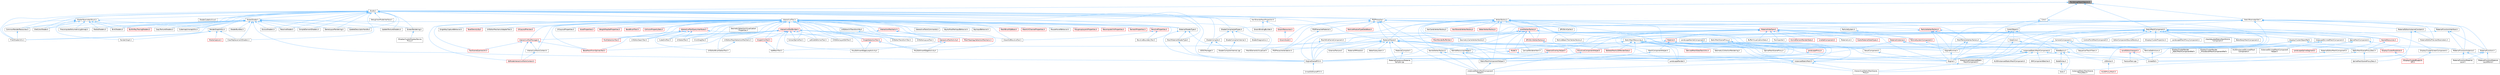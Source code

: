 digraph "RenderingObjectVersion.h"
{
 // INTERACTIVE_SVG=YES
 // LATEX_PDF_SIZE
  bgcolor="transparent";
  edge [fontname=Helvetica,fontsize=10,labelfontname=Helvetica,labelfontsize=10];
  node [fontname=Helvetica,fontsize=10,shape=box,height=0.2,width=0.4];
  Node1 [id="Node000001",label="RenderingObjectVersion.h",height=0.2,width=0.4,color="gray40", fillcolor="grey60", style="filled", fontcolor="black",tooltip=" "];
  Node1 -> Node2 [id="edge1_Node000001_Node000002",dir="back",color="steelblue1",style="solid",tooltip=" "];
  Node2 [id="Node000002",label="Core.h",height=0.2,width=0.4,color="grey40", fillcolor="white", style="filled",URL="$d6/dd7/Core_8h.html",tooltip=" "];
  Node2 -> Node3 [id="edge2_Node000002_Node000003",dir="back",color="steelblue1",style="solid",tooltip=" "];
  Node3 [id="Node000003",label="CoreUObject.h",height=0.2,width=0.4,color="grey40", fillcolor="white", style="filled",URL="$d0/ded/CoreUObject_8h.html",tooltip=" "];
  Node3 -> Node4 [id="edge3_Node000003_Node000004",dir="back",color="steelblue1",style="solid",tooltip=" "];
  Node4 [id="Node000004",label="Engine.h",height=0.2,width=0.4,color="grey40", fillcolor="white", style="filled",URL="$d1/d34/Public_2Engine_8h.html",tooltip=" "];
  Node3 -> Node5 [id="edge4_Node000003_Node000005",dir="back",color="steelblue1",style="solid",tooltip=" "];
  Node5 [id="Node000005",label="EngineMinimal.h",height=0.2,width=0.4,color="grey40", fillcolor="white", style="filled",URL="$d0/d2c/EngineMinimal_8h.html",tooltip=" "];
  Node5 -> Node4 [id="edge5_Node000005_Node000004",dir="back",color="steelblue1",style="solid",tooltip=" "];
  Node3 -> Node6 [id="edge6_Node000003_Node000006",dir="back",color="steelblue1",style="solid",tooltip=" "];
  Node6 [id="Node000006",label="SlateBasics.h",height=0.2,width=0.4,color="grey40", fillcolor="white", style="filled",URL="$da/d2f/SlateBasics_8h.html",tooltip=" "];
  Node6 -> Node4 [id="edge7_Node000006_Node000004",dir="back",color="steelblue1",style="solid",tooltip=" "];
  Node6 -> Node7 [id="edge8_Node000006_Node000007",dir="back",color="steelblue1",style="solid",tooltip=" "];
  Node7 [id="Node000007",label="Slate.h",height=0.2,width=0.4,color="grey40", fillcolor="white", style="filled",URL="$d2/dc0/Slate_8h.html",tooltip=" "];
  Node6 -> Node8 [id="edge9_Node000006_Node000008",dir="back",color="steelblue1",style="solid",tooltip=" "];
  Node8 [id="Node000008",label="SlateExtras.h",height=0.2,width=0.4,color="grey40", fillcolor="white", style="filled",URL="$d8/dec/SlateExtras_8h.html",tooltip=" "];
  Node8 -> Node7 [id="edge10_Node000008_Node000007",dir="back",color="steelblue1",style="solid",tooltip=" "];
  Node6 -> Node9 [id="edge11_Node000006_Node000009",dir="back",color="steelblue1",style="solid",tooltip=" "];
  Node9 [id="Node000009",label="UnrealEd.h",height=0.2,width=0.4,color="grey40", fillcolor="white", style="filled",URL="$d2/d5f/UnrealEd_8h.html",tooltip=" "];
  Node3 -> Node10 [id="edge12_Node000003_Node000010",dir="back",color="steelblue1",style="solid",tooltip=" "];
  Node10 [id="Node000010",label="SlateCore.h",height=0.2,width=0.4,color="grey40", fillcolor="white", style="filled",URL="$dc/d03/SlateCore_8h.html",tooltip=" "];
  Node10 -> Node4 [id="edge13_Node000010_Node000004",dir="back",color="steelblue1",style="solid",tooltip=" "];
  Node10 -> Node6 [id="edge14_Node000010_Node000006",dir="back",color="steelblue1",style="solid",tooltip=" "];
  Node2 -> Node4 [id="edge15_Node000002_Node000004",dir="back",color="steelblue1",style="solid",tooltip=" "];
  Node2 -> Node6 [id="edge16_Node000002_Node000006",dir="back",color="steelblue1",style="solid",tooltip=" "];
  Node1 -> Node11 [id="edge17_Node000001_Node000011",dir="back",color="steelblue1",style="solid",tooltip=" "];
  Node11 [id="Node000011",label="Shader.h",height=0.2,width=0.4,color="grey40", fillcolor="white", style="filled",URL="$d2/dac/Shader_8h.html",tooltip=" "];
  Node11 -> Node12 [id="edge18_Node000011_Node000012",dir="back",color="steelblue1",style="solid",tooltip=" "];
  Node12 [id="Node000012",label="BinkShaders.h",height=0.2,width=0.4,color="grey40", fillcolor="white", style="filled",URL="$d8/d97/BinkShaders_8h.html",tooltip=" "];
  Node11 -> Node13 [id="edge19_Node000011_Node000013",dir="back",color="steelblue1",style="solid",tooltip=" "];
  Node13 [id="Node000013",label="ClearReplacementShaders.h",height=0.2,width=0.4,color="grey40", fillcolor="white", style="filled",URL="$d9/d4e/ClearReplacementShaders_8h.html",tooltip=" "];
  Node11 -> Node14 [id="edge20_Node000011_Node000014",dir="back",color="steelblue1",style="solid",tooltip=" "];
  Node14 [id="Node000014",label="CommonRenderResources.h",height=0.2,width=0.4,color="grey40", fillcolor="white", style="filled",URL="$d3/d27/CommonRenderResources_8h.html",tooltip=" "];
  Node14 -> Node15 [id="edge21_Node000014_Node000015",dir="back",color="steelblue1",style="solid",tooltip=" "];
  Node15 [id="Node000015",label="PixelShaderUtils.h",height=0.2,width=0.4,color="grey40", fillcolor="white", style="filled",URL="$d1/dc7/PixelShaderUtils_8h.html",tooltip=" "];
  Node11 -> Node16 [id="edge22_Node000011_Node000016",dir="back",color="steelblue1",style="solid",tooltip=" "];
  Node16 [id="Node000016",label="CopyTextureShaders.h",height=0.2,width=0.4,color="grey40", fillcolor="white", style="filled",URL="$dc/d7f/CopyTextureShaders_8h.html",tooltip=" "];
  Node11 -> Node17 [id="edge23_Node000011_Node000017",dir="back",color="steelblue1",style="solid",tooltip=" "];
  Node17 [id="Node000017",label="CubemapUnwrapUtils.h",height=0.2,width=0.4,color="grey40", fillcolor="white", style="filled",URL="$dd/d68/CubemapUnwrapUtils_8h.html",tooltip=" "];
  Node11 -> Node18 [id="edge24_Node000011_Node000018",dir="back",color="steelblue1",style="solid",tooltip=" "];
  Node18 [id="Node000018",label="DebugViewModeInterface.h",height=0.2,width=0.4,color="grey40", fillcolor="white", style="filled",URL="$d9/dfb/DebugViewModeInterface_8h.html",tooltip=" "];
  Node11 -> Node19 [id="edge25_Node000011_Node000019",dir="back",color="steelblue1",style="solid",tooltip=" "];
  Node19 [id="Node000019",label="EngineSharedPCH.h",height=0.2,width=0.4,color="grey40", fillcolor="white", style="filled",URL="$dc/dbb/EngineSharedPCH_8h.html",tooltip=" "];
  Node19 -> Node20 [id="edge26_Node000019_Node000020",dir="back",color="steelblue1",style="solid",tooltip=" "];
  Node20 [id="Node000020",label="UnrealEdSharedPCH.h",height=0.2,width=0.4,color="grey40", fillcolor="white", style="filled",URL="$d1/de6/UnrealEdSharedPCH_8h.html",tooltip=" "];
  Node11 -> Node21 [id="edge27_Node000011_Node000021",dir="back",color="steelblue1",style="solid",tooltip=" "];
  Node21 [id="Node000021",label="GlobalShader.h",height=0.2,width=0.4,color="grey40", fillcolor="white", style="filled",URL="$db/de3/GlobalShader_8h.html",tooltip=" "];
  Node21 -> Node12 [id="edge28_Node000021_Node000012",dir="back",color="steelblue1",style="solid",tooltip=" "];
  Node21 -> Node22 [id="edge29_Node000021_Node000022",dir="back",color="steelblue1",style="solid",tooltip=" "];
  Node22 [id="Node000022",label="BuiltInRayTracingShaders.h",height=0.2,width=0.4,color="red", fillcolor="#FFF0F0", style="filled",URL="$d4/d9b/BuiltInRayTracingShaders_8h.html",tooltip=" "];
  Node21 -> Node13 [id="edge30_Node000021_Node000013",dir="back",color="steelblue1",style="solid",tooltip=" "];
  Node21 -> Node14 [id="edge31_Node000021_Node000014",dir="back",color="steelblue1",style="solid",tooltip=" "];
  Node21 -> Node16 [id="edge32_Node000021_Node000016",dir="back",color="steelblue1",style="solid",tooltip=" "];
  Node21 -> Node17 [id="edge33_Node000021_Node000017",dir="back",color="steelblue1",style="solid",tooltip=" "];
  Node21 -> Node19 [id="edge34_Node000021_Node000019",dir="back",color="steelblue1",style="solid",tooltip=" "];
  Node21 -> Node24 [id="edge35_Node000021_Node000024",dir="back",color="steelblue1",style="solid",tooltip=" "];
  Node24 [id="Node000024",label="MaterialShaderType.h",height=0.2,width=0.4,color="grey40", fillcolor="white", style="filled",URL="$d9/d8e/MaterialShaderType_8h.html",tooltip=" "];
  Node24 -> Node19 [id="edge36_Node000024_Node000019",dir="back",color="steelblue1",style="solid",tooltip=" "];
  Node24 -> Node25 [id="edge37_Node000024_Node000025",dir="back",color="steelblue1",style="solid",tooltip=" "];
  Node25 [id="Node000025",label="MeshMaterialShaderType.h",height=0.2,width=0.4,color="grey40", fillcolor="white", style="filled",URL="$d1/d45/MeshMaterialShaderType_8h.html",tooltip=" "];
  Node25 -> Node19 [id="edge38_Node000025_Node000019",dir="back",color="steelblue1",style="solid",tooltip=" "];
  Node24 -> Node26 [id="edge39_Node000024_Node000026",dir="back",color="steelblue1",style="solid",tooltip=" "];
  Node26 [id="Node000026",label="NaniteResourcesHelper.h",height=0.2,width=0.4,color="grey40", fillcolor="white", style="filled",URL="$dc/d48/NaniteResourcesHelper_8h.html",tooltip=" "];
  Node26 -> Node27 [id="edge40_Node000026_Node000027",dir="back",color="steelblue1",style="solid",tooltip=" "];
  Node27 [id="Node000027",label="InstancedStaticMeshComponent\lHelper.h",height=0.2,width=0.4,color="grey40", fillcolor="white", style="filled",URL="$dc/dc7/InstancedStaticMeshComponentHelper_8h.html",tooltip=" "];
  Node26 -> Node26 [id="edge41_Node000026_Node000026",dir="back",color="steelblue1",style="solid",tooltip=" "];
  Node26 -> Node28 [id="edge42_Node000026_Node000028",dir="back",color="steelblue1",style="solid",tooltip=" "];
  Node28 [id="Node000028",label="StaticMeshComponentHelper.h",height=0.2,width=0.4,color="grey40", fillcolor="white", style="filled",URL="$dc/dc1/StaticMeshComponentHelper_8h.html",tooltip=" "];
  Node28 -> Node27 [id="edge43_Node000028_Node000027",dir="back",color="steelblue1",style="solid",tooltip=" "];
  Node21 -> Node29 [id="edge44_Node000021_Node000029",dir="back",color="steelblue1",style="solid",tooltip=" "];
  Node29 [id="Node000029",label="MediaShaders.h",height=0.2,width=0.4,color="grey40", fillcolor="white", style="filled",URL="$de/dcb/MediaShaders_8h.html",tooltip=" "];
  Node21 -> Node30 [id="edge45_Node000021_Node000030",dir="back",color="steelblue1",style="solid",tooltip=" "];
  Node30 [id="Node000030",label="OculusShaders.h",height=0.2,width=0.4,color="grey40", fillcolor="white", style="filled",URL="$d5/d66/OculusShaders_8h.html",tooltip=" "];
  Node21 -> Node31 [id="edge46_Node000021_Node000031",dir="back",color="steelblue1",style="solid",tooltip=" "];
  Node31 [id="Node000031",label="OneColorShader.h",height=0.2,width=0.4,color="grey40", fillcolor="white", style="filled",URL="$dc/d2c/OneColorShader_8h.html",tooltip=" "];
  Node21 -> Node15 [id="edge47_Node000021_Node000015",dir="back",color="steelblue1",style="solid",tooltip=" "];
  Node21 -> Node32 [id="edge48_Node000021_Node000032",dir="back",color="steelblue1",style="solid",tooltip=" "];
  Node32 [id="Node000032",label="PrecomputedVolumetricLightmap.h",height=0.2,width=0.4,color="grey40", fillcolor="white", style="filled",URL="$d8/d75/PrecomputedVolumetricLightmap_8h.html",tooltip=" "];
  Node21 -> Node33 [id="edge49_Node000021_Node000033",dir="back",color="steelblue1",style="solid",tooltip=" "];
  Node33 [id="Node000033",label="ResolveShader.h",height=0.2,width=0.4,color="grey40", fillcolor="white", style="filled",URL="$d0/d1c/ResolveShader_8h.html",tooltip=" "];
  Node21 -> Node34 [id="edge50_Node000021_Node000034",dir="back",color="steelblue1",style="solid",tooltip=" "];
  Node34 [id="Node000034",label="ScreenRendering.h",height=0.2,width=0.4,color="grey40", fillcolor="white", style="filled",URL="$d8/d7a/ScreenRendering_8h.html",tooltip=" "];
  Node34 -> Node35 [id="edge51_Node000034_Node000035",dir="back",color="steelblue1",style="solid",tooltip=" "];
  Node35 [id="Node000035",label="IDisplayClusterDisplayDevice\lProxy.h",height=0.2,width=0.4,color="grey40", fillcolor="white", style="filled",URL="$dd/d48/IDisplayClusterDisplayDeviceProxy_8h.html",tooltip=" "];
  Node21 -> Node36 [id="edge52_Node000021_Node000036",dir="back",color="steelblue1",style="solid",tooltip=" "];
  Node36 [id="Node000036",label="ShaderBundles.h",height=0.2,width=0.4,color="grey40", fillcolor="white", style="filled",URL="$d9/d8b/ShaderBundles_8h.html",tooltip=" "];
  Node21 -> Node37 [id="edge53_Node000021_Node000037",dir="back",color="steelblue1",style="solid",tooltip=" "];
  Node37 [id="Node000037",label="SimpleElementShaders.h",height=0.2,width=0.4,color="grey40", fillcolor="white", style="filled",URL="$d3/df4/SimpleElementShaders_8h.html",tooltip=" "];
  Node21 -> Node38 [id="edge54_Node000021_Node000038",dir="back",color="steelblue1",style="solid",tooltip=" "];
  Node38 [id="Node000038",label="StereoLayerRendering.h",height=0.2,width=0.4,color="grey40", fillcolor="white", style="filled",URL="$d9/dee/StereoLayerRendering_8h.html",tooltip=" "];
  Node21 -> Node39 [id="edge55_Node000021_Node000039",dir="back",color="steelblue1",style="solid",tooltip=" "];
  Node39 [id="Node000039",label="UpdateDescriptorHandle.h",height=0.2,width=0.4,color="grey40", fillcolor="white", style="filled",URL="$d4/dfc/UpdateDescriptorHandle_8h.html",tooltip=" "];
  Node21 -> Node40 [id="edge56_Node000021_Node000040",dir="back",color="steelblue1",style="solid",tooltip=" "];
  Node40 [id="Node000040",label="UpdateTextureShaders.h",height=0.2,width=0.4,color="grey40", fillcolor="white", style="filled",URL="$d6/d1e/UpdateTextureShaders_8h.html",tooltip=" "];
  Node11 -> Node41 [id="edge57_Node000011_Node000041",dir="back",color="steelblue1",style="solid",tooltip=" "];
  Node41 [id="Node000041",label="HairStrandsMeshProjection.h",height=0.2,width=0.4,color="grey40", fillcolor="white", style="filled",URL="$d9/d55/HairStrandsMeshProjection_8h.html",tooltip=" "];
  Node41 -> Node42 [id="edge58_Node000041_Node000042",dir="back",color="steelblue1",style="solid",tooltip=" "];
  Node42 [id="Node000042",label="GroomBindingBuilder.h",height=0.2,width=0.4,color="grey40", fillcolor="white", style="filled",URL="$d2/d2f/GroomBindingBuilder_8h.html",tooltip=" "];
  Node41 -> Node43 [id="edge59_Node000041_Node000043",dir="back",color="steelblue1",style="solid",tooltip=" "];
  Node43 [id="Node000043",label="GroomResources.h",height=0.2,width=0.4,color="red", fillcolor="#FFF0F0", style="filled",URL="$d0/d70/GroomResources_8h.html",tooltip=" "];
  Node43 -> Node44 [id="edge60_Node000043_Node000044",dir="back",color="steelblue1",style="solid",tooltip=" "];
  Node44 [id="Node000044",label="GroomAsset.h",height=0.2,width=0.4,color="red", fillcolor="#FFF0F0", style="filled",URL="$d8/df1/GroomAsset_8h.html",tooltip=" "];
  Node11 -> Node55 [id="edge61_Node000011_Node000055",dir="back",color="steelblue1",style="solid",tooltip=" "];
  Node55 [id="Node000055",label="InteractiveTool.h",height=0.2,width=0.4,color="grey40", fillcolor="white", style="filled",URL="$d5/d55/InteractiveTool_8h.html",tooltip=" "];
  Node55 -> Node56 [id="edge62_Node000055_Node000056",dir="back",color="steelblue1",style="solid",tooltip=" "];
  Node56 [id="Node000056",label="BaseBrushTool.h",height=0.2,width=0.4,color="red", fillcolor="#FFF0F0", style="filled",URL="$d9/d0b/BaseBrushTool_8h.html",tooltip=" "];
  Node55 -> Node68 [id="edge63_Node000055_Node000068",dir="back",color="steelblue1",style="solid",tooltip=" "];
  Node68 [id="Node000068",label="BaseMeshFromSplinesTool.h",height=0.2,width=0.4,color="red", fillcolor="#FFF0F0", style="filled",URL="$da/d31/BaseMeshFromSplinesTool_8h.html",tooltip=" "];
  Node55 -> Node71 [id="edge64_Node000055_Node000071",dir="back",color="steelblue1",style="solid",tooltip=" "];
  Node71 [id="Node000071",label="ClickDragTool.h",height=0.2,width=0.4,color="grey40", fillcolor="white", style="filled",URL="$da/d12/ClickDragTool_8h.html",tooltip=" "];
  Node55 -> Node72 [id="edge65_Node000055_Node000072",dir="back",color="steelblue1",style="solid",tooltip=" "];
  Node72 [id="Node000072",label="CollisionPropertySets.h",height=0.2,width=0.4,color="red", fillcolor="#FFF0F0", style="filled",URL="$df/dda/CollisionPropertySets_8h.html",tooltip=" "];
  Node55 -> Node77 [id="edge66_Node000055_Node000077",dir="back",color="steelblue1",style="solid",tooltip=" "];
  Node77 [id="Node000077",label="CubeGridTool.h",height=0.2,width=0.4,color="grey40", fillcolor="white", style="filled",URL="$d3/d38/CubeGridTool_8h.html",tooltip=" "];
  Node55 -> Node78 [id="edge67_Node000055_Node000078",dir="back",color="steelblue1",style="solid",tooltip=" "];
  Node78 [id="Node000078",label="DrawAndRevolveTool.h",height=0.2,width=0.4,color="grey40", fillcolor="white", style="filled",URL="$d8/d06/DrawAndRevolveTool_8h.html",tooltip=" "];
  Node55 -> Node79 [id="edge68_Node000055_Node000079",dir="back",color="steelblue1",style="solid",tooltip=" "];
  Node79 [id="Node000079",label="EdModeInteractiveToolsContext.h",height=0.2,width=0.4,color="red", fillcolor="#FFF0F0", style="filled",URL="$d7/da4/EdModeInteractiveToolsContext_8h.html",tooltip=" "];
  Node55 -> Node82 [id="edge69_Node000055_Node000082",dir="back",color="steelblue1",style="solid",tooltip=" "];
  Node82 [id="Node000082",label="ExtractSplineTool.h",height=0.2,width=0.4,color="grey40", fillcolor="white", style="filled",URL="$d3/d4d/ExtractSplineTool_8h.html",tooltip=" "];
  Node55 -> Node83 [id="edge70_Node000055_Node000083",dir="back",color="steelblue1",style="solid",tooltip=" "];
  Node83 [id="Node000083",label="GeometrySelectionVisualization\lProperties.h",height=0.2,width=0.4,color="grey40", fillcolor="white", style="filled",URL="$d0/d90/GeometrySelectionVisualizationProperties_8h.html",tooltip=" "];
  Node55 -> Node84 [id="edge71_Node000055_Node000084",dir="back",color="steelblue1",style="solid",tooltip=" "];
  Node84 [id="Node000084",label="InteractionMechanic.h",height=0.2,width=0.4,color="red", fillcolor="#FFF0F0", style="filled",URL="$df/d30/InteractionMechanic_8h.html",tooltip=" "];
  Node84 -> Node95 [id="edge72_Node000084_Node000095",dir="back",color="steelblue1",style="solid",tooltip=" "];
  Node95 [id="Node000095",label="InteractiveToolActivity.h",height=0.2,width=0.4,color="red", fillcolor="#FFF0F0", style="filled",URL="$da/de4/InteractiveToolActivity_8h.html",tooltip=" "];
  Node95 -> Node99 [id="edge73_Node000095_Node000099",dir="back",color="steelblue1",style="solid",tooltip=" "];
  Node99 [id="Node000099",label="PolyEditInsertEdgeActivity.h",height=0.2,width=0.4,color="grey40", fillcolor="white", style="filled",URL="$d1/d26/PolyEditInsertEdgeActivity_8h.html",tooltip=" "];
  Node95 -> Node100 [id="edge74_Node000095_Node000100",dir="back",color="steelblue1",style="solid",tooltip=" "];
  Node100 [id="Node000100",label="PolyEditInsertEdgeLoopActivity.h",height=0.2,width=0.4,color="grey40", fillcolor="white", style="filled",URL="$d5/d37/PolyEditInsertEdgeLoopActivity_8h.html",tooltip=" "];
  Node84 -> Node103 [id="edge75_Node000084_Node000103",dir="back",color="steelblue1",style="solid",tooltip=" "];
  Node103 [id="Node000103",label="MeshTopologySelectionMechanic.h",height=0.2,width=0.4,color="red", fillcolor="#FFF0F0", style="filled",URL="$d5/d15/MeshTopologySelectionMechanic_8h.html",tooltip=" "];
  Node84 -> Node113 [id="edge76_Node000084_Node000113",dir="back",color="steelblue1",style="solid",tooltip=" "];
  Node113 [id="Node000113",label="UVEditorMeshSelectionMechanic.h",height=0.2,width=0.4,color="grey40", fillcolor="white", style="filled",URL="$d2/d73/UVEditorMeshSelectionMechanic_8h.html",tooltip=" "];
  Node113 -> Node114 [id="edge77_Node000113_Node000114",dir="back",color="steelblue1",style="solid",tooltip=" "];
  Node114 [id="Node000114",label="UVEditorBrushSelectTool.h",height=0.2,width=0.4,color="grey40", fillcolor="white", style="filled",URL="$dd/d97/UVEditorBrushSelectTool_8h.html",tooltip=" "];
  Node55 -> Node95 [id="edge78_Node000055_Node000095",dir="back",color="steelblue1",style="solid",tooltip=" "];
  Node55 -> Node118 [id="edge79_Node000055_Node000118",dir="back",color="steelblue1",style="solid",tooltip=" "];
  Node118 [id="Node000118",label="InteractiveToolBuilder.h",height=0.2,width=0.4,color="red", fillcolor="#FFF0F0", style="filled",URL="$d1/d03/InteractiveToolBuilder_8h.html",tooltip=" "];
  Node118 -> Node119 [id="edge80_Node000118_Node000119",dir="back",color="steelblue1",style="solid",tooltip=" "];
  Node119 [id="Node000119",label="AddPatchTool.h",height=0.2,width=0.4,color="grey40", fillcolor="white", style="filled",URL="$d5/deb/AddPatchTool_8h.html",tooltip=" "];
  Node118 -> Node68 [id="edge81_Node000118_Node000068",dir="back",color="steelblue1",style="solid",tooltip=" "];
  Node118 -> Node71 [id="edge82_Node000118_Node000071",dir="back",color="steelblue1",style="solid",tooltip=" "];
  Node118 -> Node77 [id="edge83_Node000118_Node000077",dir="back",color="steelblue1",style="solid",tooltip=" "];
  Node118 -> Node78 [id="edge84_Node000118_Node000078",dir="back",color="steelblue1",style="solid",tooltip=" "];
  Node118 -> Node82 [id="edge85_Node000118_Node000082",dir="back",color="steelblue1",style="solid",tooltip=" "];
  Node118 -> Node142 [id="edge86_Node000118_Node000142",dir="back",color="steelblue1",style="solid",tooltip=" "];
  Node142 [id="Node000142",label="InteractiveToolManager.h",height=0.2,width=0.4,color="red", fillcolor="#FFF0F0", style="filled",URL="$d0/d23/InteractiveToolManager_8h.html",tooltip=" "];
  Node142 -> Node68 [id="edge87_Node000142_Node000068",dir="back",color="steelblue1",style="solid",tooltip=" "];
  Node142 -> Node79 [id="edge88_Node000142_Node000079",dir="back",color="steelblue1",style="solid",tooltip=" "];
  Node142 -> Node145 [id="edge89_Node000142_Node000145",dir="back",color="steelblue1",style="solid",tooltip=" "];
  Node145 [id="Node000145",label="InteractiveToolsContext.h",height=0.2,width=0.4,color="grey40", fillcolor="white", style="filled",URL="$d2/dfe/InteractiveToolsContext_8h.html",tooltip=" "];
  Node145 -> Node79 [id="edge90_Node000145_Node000079",dir="back",color="steelblue1",style="solid",tooltip=" "];
  Node142 -> Node161 [id="edge91_Node000142_Node000161",dir="back",color="steelblue1",style="solid",tooltip=" "];
  Node161 [id="Node000161",label="ToolSceneQueriesUtil.h",height=0.2,width=0.4,color="red", fillcolor="#FFF0F0", style="filled",URL="$d3/d9c/ToolSceneQueriesUtil_8h.html",tooltip=" "];
  Node118 -> Node174 [id="edge92_Node000118_Node000174",dir="back",color="steelblue1",style="solid",tooltip=" "];
  Node174 [id="Node000174",label="LatticeDeformerTool.h",height=0.2,width=0.4,color="grey40", fillcolor="white", style="filled",URL="$db/d83/LatticeDeformerTool_8h.html",tooltip=" "];
  Node118 -> Node99 [id="edge93_Node000118_Node000099",dir="back",color="steelblue1",style="solid",tooltip=" "];
  Node118 -> Node100 [id="edge94_Node000118_Node000100",dir="back",color="steelblue1",style="solid",tooltip=" "];
  Node118 -> Node196 [id="edge95_Node000118_Node000196",dir="back",color="steelblue1",style="solid",tooltip=" "];
  Node196 [id="Node000196",label="SingleClickTool.h",height=0.2,width=0.4,color="red", fillcolor="#FFF0F0", style="filled",URL="$d5/d95/SingleClickTool_8h.html",tooltip=" "];
  Node196 -> Node119 [id="edge96_Node000196_Node000119",dir="back",color="steelblue1",style="solid",tooltip=" "];
  Node118 -> Node208 [id="edge97_Node000118_Node000208",dir="back",color="steelblue1",style="solid",tooltip=" "];
  Node208 [id="Node000208",label="UVEditorLayerEditTool.h",height=0.2,width=0.4,color="grey40", fillcolor="white", style="filled",URL="$d0/df1/UVEditorLayerEditTool_8h.html",tooltip=" "];
  Node118 -> Node167 [id="edge98_Node000118_Node000167",dir="back",color="steelblue1",style="solid",tooltip=" "];
  Node167 [id="Node000167",label="UVEditorLayoutTool.h",height=0.2,width=0.4,color="grey40", fillcolor="white", style="filled",URL="$d5/dd1/UVEditorLayoutTool_8h.html",tooltip=" "];
  Node118 -> Node209 [id="edge99_Node000118_Node000209",dir="back",color="steelblue1",style="solid",tooltip=" "];
  Node209 [id="Node000209",label="UVEditorSeamTool.h",height=0.2,width=0.4,color="grey40", fillcolor="white", style="filled",URL="$d1/dab/UVEditorSeamTool_8h.html",tooltip=" "];
  Node118 -> Node170 [id="edge100_Node000118_Node000170",dir="back",color="steelblue1",style="solid",tooltip=" "];
  Node170 [id="Node000170",label="UVEditorTransformTool.h",height=0.2,width=0.4,color="grey40", fillcolor="white", style="filled",URL="$dc/db2/UVEditorTransformTool_8h.html",tooltip=" "];
  Node118 -> Node172 [id="edge101_Node000118_Node000172",dir="back",color="steelblue1",style="solid",tooltip=" "];
  Node172 [id="Node000172",label="UVSelectTool.h",height=0.2,width=0.4,color="grey40", fillcolor="white", style="filled",URL="$de/d40/UVSelectTool_8h.html",tooltip=" "];
  Node55 -> Node142 [id="edge102_Node000055_Node000142",dir="back",color="steelblue1",style="solid",tooltip=" "];
  Node55 -> Node211 [id="edge103_Node000055_Node000211",dir="back",color="steelblue1",style="solid",tooltip=" "];
  Node211 [id="Node000211",label="InteractiveToolQueryInterfaces.h",height=0.2,width=0.4,color="red", fillcolor="#FFF0F0", style="filled",URL="$d9/d32/InteractiveToolQueryInterfaces_8h.html",tooltip=" "];
  Node211 -> Node68 [id="edge104_Node000211_Node000068",dir="back",color="steelblue1",style="solid",tooltip=" "];
  Node211 -> Node77 [id="edge105_Node000211_Node000077",dir="back",color="steelblue1",style="solid",tooltip=" "];
  Node211 -> Node212 [id="edge106_Node000211_Node000212",dir="back",color="steelblue1",style="solid",tooltip=" "];
  Node212 [id="Node000212",label="MultiSelectionTool.h",height=0.2,width=0.4,color="red", fillcolor="#FFF0F0", style="filled",URL="$d6/dc9/MultiSelectionTool_8h.html",tooltip=" "];
  Node211 -> Node214 [id="edge107_Node000211_Node000214",dir="back",color="steelblue1",style="solid",tooltip=" "];
  Node214 [id="Node000214",label="SingleSelectionTool.h",height=0.2,width=0.4,color="red", fillcolor="#FFF0F0", style="filled",URL="$de/def/SingleSelectionTool_8h.html",tooltip=" "];
  Node214 -> Node99 [id="edge108_Node000214_Node000099",dir="back",color="steelblue1",style="solid",tooltip=" "];
  Node214 -> Node100 [id="edge109_Node000214_Node000100",dir="back",color="steelblue1",style="solid",tooltip=" "];
  Node211 -> Node114 [id="edge110_Node000211_Node000114",dir="back",color="steelblue1",style="solid",tooltip=" "];
  Node211 -> Node209 [id="edge111_Node000211_Node000209",dir="back",color="steelblue1",style="solid",tooltip=" "];
  Node211 -> Node172 [id="edge112_Node000211_Node000172",dir="back",color="steelblue1",style="solid",tooltip=" "];
  Node55 -> Node215 [id="edge113_Node000055_Node000215",dir="back",color="steelblue1",style="solid",tooltip=" "];
  Node215 [id="Node000215",label="InteractiveToolsCommands.h",height=0.2,width=0.4,color="grey40", fillcolor="white", style="filled",URL="$d5/d5e/InteractiveToolsCommands_8h.html",tooltip=" "];
  Node55 -> Node145 [id="edge114_Node000055_Node000145",dir="back",color="steelblue1",style="solid",tooltip=" "];
  Node55 -> Node216 [id="edge115_Node000055_Node000216",dir="back",color="steelblue1",style="solid",tooltip=" "];
  Node216 [id="Node000216",label="KeyAsModifierInputBehavior.h",height=0.2,width=0.4,color="grey40", fillcolor="white", style="filled",URL="$dc/d35/KeyAsModifierInputBehavior_8h.html",tooltip=" "];
  Node55 -> Node217 [id="edge116_Node000055_Node000217",dir="back",color="steelblue1",style="solid",tooltip=" "];
  Node217 [id="Node000217",label="KeyInputBehavior.h",height=0.2,width=0.4,color="grey40", fillcolor="white", style="filled",URL="$d2/dab/KeyInputBehavior_8h.html",tooltip=" "];
  Node55 -> Node174 [id="edge117_Node000055_Node000174",dir="back",color="steelblue1",style="solid",tooltip=" "];
  Node55 -> Node218 [id="edge118_Node000055_Node000218",dir="back",color="steelblue1",style="solid",tooltip=" "];
  Node218 [id="Node000218",label="MeshBrushOpBase.h",height=0.2,width=0.4,color="red", fillcolor="#FFF0F0", style="filled",URL="$d7/dea/MeshBrushOpBase_8h.html",tooltip=" "];
  Node55 -> Node229 [id="edge119_Node000055_Node000229",dir="back",color="steelblue1",style="solid",tooltip=" "];
  Node229 [id="Node000229",label="MeshElementsVisualizer.h",height=0.2,width=0.4,color="grey40", fillcolor="white", style="filled",URL="$d9/d01/MeshElementsVisualizer_8h.html",tooltip=" "];
  Node55 -> Node103 [id="edge120_Node000055_Node000103",dir="back",color="steelblue1",style="solid",tooltip=" "];
  Node55 -> Node230 [id="edge121_Node000055_Node000230",dir="back",color="steelblue1",style="solid",tooltip=" "];
  Node230 [id="Node000230",label="MeshUVChannelProperties.h",height=0.2,width=0.4,color="red", fillcolor="#FFF0F0", style="filled",URL="$d9/d4d/MeshUVChannelProperties_8h.html",tooltip=" "];
  Node55 -> Node231 [id="edge122_Node000055_Node000231",dir="back",color="steelblue1",style="solid",tooltip=" "];
  Node231 [id="Node000231",label="MouseHoverBehavior.h",height=0.2,width=0.4,color="grey40", fillcolor="white", style="filled",URL="$da/d26/MouseHoverBehavior_8h.html",tooltip=" "];
  Node55 -> Node212 [id="edge123_Node000055_Node000212",dir="back",color="steelblue1",style="solid",tooltip=" "];
  Node55 -> Node99 [id="edge124_Node000055_Node000099",dir="back",color="steelblue1",style="solid",tooltip=" "];
  Node55 -> Node100 [id="edge125_Node000055_Node000100",dir="back",color="steelblue1",style="solid",tooltip=" "];
  Node55 -> Node232 [id="edge126_Node000055_Node000232",dir="back",color="steelblue1",style="solid",tooltip=" "];
  Node232 [id="Node000232",label="PolygroupLayersProperties.h",height=0.2,width=0.4,color="red", fillcolor="#FFF0F0", style="filled",URL="$d7/d42/PolygroupLayersProperties_8h.html",tooltip=" "];
  Node55 -> Node233 [id="edge127_Node000055_Node000233",dir="back",color="steelblue1",style="solid",tooltip=" "];
  Node233 [id="Node000233",label="RecomputeUVsProperties.h",height=0.2,width=0.4,color="red", fillcolor="#FFF0F0", style="filled",URL="$dc/dcd/RecomputeUVsProperties_8h.html",tooltip=" "];
  Node55 -> Node234 [id="edge128_Node000055_Node000234",dir="back",color="steelblue1",style="solid",tooltip=" "];
  Node234 [id="Node000234",label="RemeshProperties.h",height=0.2,width=0.4,color="red", fillcolor="#FFF0F0", style="filled",URL="$d6/def/RemeshProperties_8h.html",tooltip=" "];
  Node55 -> Node90 [id="edge129_Node000055_Node000090",dir="back",color="steelblue1",style="solid",tooltip=" "];
  Node90 [id="Node000090",label="RevolveBoundaryTool.h",height=0.2,width=0.4,color="grey40", fillcolor="white", style="filled",URL="$da/dce/RevolveBoundaryTool_8h.html",tooltip=" "];
  Node55 -> Node235 [id="edge130_Node000055_Node000235",dir="back",color="steelblue1",style="solid",tooltip=" "];
  Node235 [id="Node000235",label="RevolveProperties.h",height=0.2,width=0.4,color="red", fillcolor="#FFF0F0", style="filled",URL="$d2/d92/RevolveProperties_8h.html",tooltip=" "];
  Node235 -> Node78 [id="edge131_Node000235_Node000078",dir="back",color="steelblue1",style="solid",tooltip=" "];
  Node235 -> Node90 [id="edge132_Node000235_Node000090",dir="back",color="steelblue1",style="solid",tooltip=" "];
  Node55 -> Node196 [id="edge133_Node000055_Node000196",dir="back",color="steelblue1",style="solid",tooltip=" "];
  Node55 -> Node236 [id="edge134_Node000055_Node000236",dir="back",color="steelblue1",style="solid",tooltip=" "];
  Node236 [id="Node000236",label="SingleKeyCaptureBehavior.h",height=0.2,width=0.4,color="grey40", fillcolor="white", style="filled",URL="$d0/d65/SingleKeyCaptureBehavior_8h.html",tooltip=" "];
  Node55 -> Node214 [id="edge135_Node000055_Node000214",dir="back",color="steelblue1",style="solid",tooltip=" "];
  Node55 -> Node237 [id="edge136_Node000055_Node000237",dir="back",color="steelblue1",style="solid",tooltip=" "];
  Node237 [id="Node000237",label="TexelDensityOp.h",height=0.2,width=0.4,color="red", fillcolor="#FFF0F0", style="filled",URL="$de/d5c/TexelDensityOp_8h.html",tooltip=" "];
  Node55 -> Node161 [id="edge137_Node000055_Node000161",dir="back",color="steelblue1",style="solid",tooltip=" "];
  Node55 -> Node114 [id="edge138_Node000055_Node000114",dir="back",color="steelblue1",style="solid",tooltip=" "];
  Node55 -> Node208 [id="edge139_Node000055_Node000208",dir="back",color="steelblue1",style="solid",tooltip=" "];
  Node55 -> Node167 [id="edge140_Node000055_Node000167",dir="back",color="steelblue1",style="solid",tooltip=" "];
  Node55 -> Node239 [id="edge141_Node000055_Node000239",dir="back",color="steelblue1",style="solid",tooltip=" "];
  Node239 [id="Node000239",label="UVEditorMechanicAdapterTool.h",height=0.2,width=0.4,color="grey40", fillcolor="white", style="filled",URL="$dd/deb/UVEditorMechanicAdapterTool_8h.html",tooltip=" "];
  Node55 -> Node113 [id="edge142_Node000055_Node000113",dir="back",color="steelblue1",style="solid",tooltip=" "];
  Node55 -> Node209 [id="edge143_Node000055_Node000209",dir="back",color="steelblue1",style="solid",tooltip=" "];
  Node55 -> Node170 [id="edge144_Node000055_Node000170",dir="back",color="steelblue1",style="solid",tooltip=" "];
  Node55 -> Node240 [id="edge145_Node000055_Node000240",dir="back",color="steelblue1",style="solid",tooltip=" "];
  Node240 [id="Node000240",label="UVEditorUVTransformOp.h",height=0.2,width=0.4,color="grey40", fillcolor="white", style="filled",URL="$d9/df2/UVEditorUVTransformOp_8h.html",tooltip=" "];
  Node240 -> Node170 [id="edge146_Node000240_Node000170",dir="back",color="steelblue1",style="solid",tooltip=" "];
  Node55 -> Node241 [id="edge147_Node000055_Node000241",dir="back",color="steelblue1",style="solid",tooltip=" "];
  Node241 [id="Node000241",label="UVLayoutPreview.h",height=0.2,width=0.4,color="red", fillcolor="#FFF0F0", style="filled",URL="$dd/d16/UVLayoutPreview_8h.html",tooltip=" "];
  Node55 -> Node242 [id="edge148_Node000055_Node000242",dir="back",color="steelblue1",style="solid",tooltip=" "];
  Node242 [id="Node000242",label="UVLayoutProperties.h",height=0.2,width=0.4,color="grey40", fillcolor="white", style="filled",URL="$d9/dfc/UVLayoutProperties_8h.html",tooltip=" "];
  Node55 -> Node172 [id="edge149_Node000055_Node000172",dir="back",color="steelblue1",style="solid",tooltip=" "];
  Node55 -> Node243 [id="edge150_Node000055_Node000243",dir="back",color="steelblue1",style="solid",tooltip=" "];
  Node243 [id="Node000243",label="VoxelProperties.h",height=0.2,width=0.4,color="red", fillcolor="#FFF0F0", style="filled",URL="$d9/d2b/VoxelProperties_8h.html",tooltip=" "];
  Node55 -> Node244 [id="edge151_Node000055_Node000244",dir="back",color="steelblue1",style="solid",tooltip=" "];
  Node244 [id="Node000244",label="WeightMapSetProperties.h",height=0.2,width=0.4,color="red", fillcolor="#FFF0F0", style="filled",URL="$da/d0a/WeightMapSetProperties_8h.html",tooltip=" "];
  Node11 -> Node24 [id="edge152_Node000011_Node000024",dir="back",color="steelblue1",style="solid",tooltip=" "];
  Node11 -> Node245 [id="edge153_Node000011_Node000245",dir="back",color="steelblue1",style="solid",tooltip=" "];
  Node245 [id="Node000245",label="MaterialShared.h",height=0.2,width=0.4,color="grey40", fillcolor="white", style="filled",URL="$d7/d0b/MaterialShared_8h.html",tooltip=" "];
  Node245 -> Node119 [id="edge154_Node000245_Node000119",dir="back",color="steelblue1",style="solid",tooltip=" "];
  Node245 -> Node4 [id="edge155_Node000245_Node000004",dir="back",color="steelblue1",style="solid",tooltip=" "];
  Node245 -> Node5 [id="edge156_Node000245_Node000005",dir="back",color="steelblue1",style="solid",tooltip=" "];
  Node245 -> Node19 [id="edge157_Node000245_Node000019",dir="back",color="steelblue1",style="solid",tooltip=" "];
  Node245 -> Node246 [id="edge158_Node000245_Node000246",dir="back",color="steelblue1",style="solid",tooltip=" "];
  Node246 [id="Node000246",label="ExternalTexture.h",height=0.2,width=0.4,color="grey40", fillcolor="white", style="filled",URL="$de/d93/ExternalTexture_8h.html",tooltip=" "];
  Node245 -> Node247 [id="edge159_Node000245_Node000247",dir="back",color="steelblue1",style="solid",tooltip=" "];
  Node247 [id="Node000247",label="InstancedStaticMesh.h",height=0.2,width=0.4,color="grey40", fillcolor="white", style="filled",URL="$dd/d89/InstancedStaticMesh_8h.html",tooltip=" "];
  Node247 -> Node248 [id="edge160_Node000247_Node000248",dir="back",color="steelblue1",style="solid",tooltip=" "];
  Node248 [id="Node000248",label="HierarchicalStaticMeshScene\lProxy.h",height=0.2,width=0.4,color="grey40", fillcolor="white", style="filled",URL="$d3/d4d/HierarchicalStaticMeshSceneProxy_8h.html",tooltip=" "];
  Node247 -> Node27 [id="edge161_Node000247_Node000027",dir="back",color="steelblue1",style="solid",tooltip=" "];
  Node247 -> Node249 [id="edge162_Node000247_Node000249",dir="back",color="steelblue1",style="solid",tooltip=" "];
  Node249 [id="Node000249",label="InstancedStaticMeshScene\lProxyDesc.h",height=0.2,width=0.4,color="grey40", fillcolor="white", style="filled",URL="$db/dcf/InstancedStaticMeshSceneProxyDesc_8h.html",tooltip=" "];
  Node245 -> Node250 [id="edge163_Node000245_Node000250",dir="back",color="steelblue1",style="solid",tooltip=" "];
  Node250 [id="Node000250",label="LandscapeRender.h",height=0.2,width=0.4,color="grey40", fillcolor="white", style="filled",URL="$df/d67/LandscapeRender_8h.html",tooltip=" "];
  Node245 -> Node251 [id="edge164_Node000245_Node000251",dir="back",color="steelblue1",style="solid",tooltip=" "];
  Node251 [id="Node000251",label="MaterialCompiler.h",height=0.2,width=0.4,color="grey40", fillcolor="white", style="filled",URL="$df/df8/MaterialCompiler_8h.html",tooltip=" "];
  Node251 -> Node252 [id="edge165_Node000251_Node000252",dir="back",color="steelblue1",style="solid",tooltip=" "];
  Node252 [id="Node000252",label="MaterialExpressionMaterial\lSample.cpp",height=0.2,width=0.4,color="grey40", fillcolor="white", style="filled",URL="$d0/dbd/MaterialExpressionMaterialSample_8cpp.html",tooltip=" "];
  Node245 -> Node252 [id="edge166_Node000245_Node000252",dir="back",color="steelblue1",style="solid",tooltip=" "];
  Node245 -> Node253 [id="edge167_Node000245_Node000253",dir="back",color="steelblue1",style="solid",tooltip=" "];
  Node253 [id="Node000253",label="MaterialIRModule.h",height=0.2,width=0.4,color="grey40", fillcolor="white", style="filled",URL="$d4/dc2/MaterialIRModule_8h.html",tooltip=" "];
  Node245 -> Node26 [id="edge168_Node000245_Node000026",dir="back",color="steelblue1",style="solid",tooltip=" "];
  Node245 -> Node254 [id="edge169_Node000245_Node000254",dir="back",color="steelblue1",style="solid",tooltip=" "];
  Node254 [id="Node000254",label="PSOPrecacheValidation.h",height=0.2,width=0.4,color="grey40", fillcolor="white", style="filled",URL="$d0/d55/PSOPrecacheValidation_8h.html",tooltip=" "];
  Node245 -> Node255 [id="edge170_Node000245_Node000255",dir="back",color="steelblue1",style="solid",tooltip=" "];
  Node255 [id="Node000255",label="ParticleDefinitions.h",height=0.2,width=0.4,color="grey40", fillcolor="white", style="filled",URL="$db/dde/ParticleDefinitions_8h.html",tooltip=" "];
  Node255 -> Node9 [id="edge171_Node000255_Node000009",dir="back",color="steelblue1",style="solid",tooltip=" "];
  Node245 -> Node256 [id="edge172_Node000245_Node000256",dir="back",color="steelblue1",style="solid",tooltip=" "];
  Node256 [id="Node000256",label="PrimitiveComponentHelper.h",height=0.2,width=0.4,color="red", fillcolor="#FFF0F0", style="filled",URL="$d1/d08/PrimitiveComponentHelper_8h.html",tooltip=" "];
  Node256 -> Node27 [id="edge173_Node000256_Node000027",dir="back",color="steelblue1",style="solid",tooltip=" "];
  Node245 -> Node259 [id="edge174_Node000245_Node000259",dir="back",color="steelblue1",style="solid",tooltip=" "];
  Node259 [id="Node000259",label="WaterSubsystem.h",height=0.2,width=0.4,color="grey40", fillcolor="white", style="filled",URL="$d0/d57/WaterSubsystem_8h.html",tooltip=" "];
  Node11 -> Node25 [id="edge175_Node000011_Node000025",dir="back",color="steelblue1",style="solid",tooltip=" "];
  Node11 -> Node30 [id="edge176_Node000011_Node000030",dir="back",color="steelblue1",style="solid",tooltip=" "];
  Node11 -> Node31 [id="edge177_Node000011_Node000031",dir="back",color="steelblue1",style="solid",tooltip=" "];
  Node11 -> Node260 [id="edge178_Node000011_Node000260",dir="back",color="steelblue1",style="solid",tooltip=" "];
  Node260 [id="Node000260",label="PSOPrecache.h",height=0.2,width=0.4,color="grey40", fillcolor="white", style="filled",URL="$d5/d11/PSOPrecache_8h.html",tooltip=" "];
  Node260 -> Node261 [id="edge179_Node000260_Node000261",dir="back",color="steelblue1",style="solid",tooltip=" "];
  Node261 [id="Node000261",label="DecalComponent.h",height=0.2,width=0.4,color="grey40", fillcolor="white", style="filled",URL="$dc/d4d/DecalComponent_8h.html",tooltip=" "];
  Node261 -> Node4 [id="edge180_Node000261_Node000004",dir="back",color="steelblue1",style="solid",tooltip=" "];
  Node260 -> Node44 [id="edge181_Node000260_Node000044",dir="back",color="steelblue1",style="solid",tooltip=" "];
  Node260 -> Node27 [id="edge182_Node000260_Node000027",dir="back",color="steelblue1",style="solid",tooltip=" "];
  Node260 -> Node262 [id="edge183_Node000260_Node000262",dir="back",color="steelblue1",style="solid",tooltip=" "];
  Node262 [id="Node000262",label="MaterialInterface.h",height=0.2,width=0.4,color="red", fillcolor="#FFF0F0", style="filled",URL="$de/daa/MaterialInterface_8h.html",tooltip=" "];
  Node262 -> Node263 [id="edge184_Node000262_Node000263",dir="back",color="steelblue1",style="solid",tooltip=" "];
  Node263 [id="Node000263",label="AudioMaterialSlateTypes.h",height=0.2,width=0.4,color="red", fillcolor="#FFF0F0", style="filled",URL="$d3/d2d/AudioMaterialSlateTypes_8h.html",tooltip=" "];
  Node262 -> Node277 [id="edge185_Node000262_Node000277",dir="back",color="steelblue1",style="solid",tooltip=" "];
  Node277 [id="Node000277",label="BufferVisualizationData.h",height=0.2,width=0.4,color="grey40", fillcolor="white", style="filled",URL="$df/df1/BufferVisualizationData_8h.html",tooltip=" "];
  Node262 -> Node4 [id="edge186_Node000262_Node000004",dir="back",color="steelblue1",style="solid",tooltip=" "];
  Node262 -> Node19 [id="edge187_Node000262_Node000019",dir="back",color="steelblue1",style="solid",tooltip=" "];
  Node262 -> Node278 [id="edge188_Node000262_Node000278",dir="back",color="steelblue1",style="solid",tooltip=" "];
  Node278 [id="Node000278",label="FbxImporter.h",height=0.2,width=0.4,color="grey40", fillcolor="white", style="filled",URL="$d4/dfb/FbxImporter_8h.html",tooltip=" "];
  Node262 -> Node81 [id="edge189_Node000262_Node000081",dir="back",color="steelblue1",style="solid",tooltip=" "];
  Node81 [id="Node000081",label="FractureTool.cpp",height=0.2,width=0.4,color="grey40", fillcolor="white", style="filled",URL="$dc/d9a/FractureTool_8cpp.html",tooltip=" "];
  Node262 -> Node279 [id="edge190_Node000262_Node000279",dir="back",color="steelblue1",style="solid",tooltip=" "];
  Node279 [id="Node000279",label="GizmoElementRenderState.h",height=0.2,width=0.4,color="red", fillcolor="#FFF0F0", style="filled",URL="$dd/def/GizmoElementRenderState_8h.html",tooltip=" "];
  Node262 -> Node250 [id="edge191_Node000262_Node000250",dir="back",color="steelblue1",style="solid",tooltip=" "];
  Node262 -> Node296 [id="edge192_Node000262_Node000296",dir="back",color="steelblue1",style="solid",tooltip=" "];
  Node296 [id="Node000296",label="LineSetComponent.h",height=0.2,width=0.4,color="red", fillcolor="#FFF0F0", style="filled",URL="$d7/d6b/LineSetComponent_8h.html",tooltip=" "];
  Node262 -> Node298 [id="edge193_Node000262_Node000298",dir="back",color="steelblue1",style="solid",tooltip=" "];
  Node298 [id="Node000298",label="Material.h",height=0.2,width=0.4,color="red", fillcolor="#FFF0F0", style="filled",URL="$df/d12/Material_8h.html",tooltip=" "];
  Node298 -> Node5 [id="edge194_Node000298_Node000005",dir="back",color="steelblue1",style="solid",tooltip=" "];
  Node298 -> Node19 [id="edge195_Node000298_Node000019",dir="back",color="steelblue1",style="solid",tooltip=" "];
  Node298 -> Node247 [id="edge196_Node000298_Node000247",dir="back",color="steelblue1",style="solid",tooltip=" "];
  Node298 -> Node252 [id="edge197_Node000298_Node000252",dir="back",color="steelblue1",style="solid",tooltip=" "];
  Node298 -> Node310 [id="edge198_Node000298_Node000310",dir="back",color="steelblue1",style="solid",tooltip=" "];
  Node310 [id="Node000310",label="MaterialFunctionInstance.h",height=0.2,width=0.4,color="grey40", fillcolor="white", style="filled",URL="$dd/d09/MaterialFunctionInstance_8h.html",tooltip=" "];
  Node310 -> Node311 [id="edge199_Node000310_Node000311",dir="back",color="steelblue1",style="solid",tooltip=" "];
  Node311 [id="Node000311",label="MaterialFunctionMaterial\lLayer.h",height=0.2,width=0.4,color="grey40", fillcolor="white", style="filled",URL="$d5/db3/MaterialFunctionMaterialLayer_8h.html",tooltip=" "];
  Node310 -> Node312 [id="edge200_Node000310_Node000312",dir="back",color="steelblue1",style="solid",tooltip=" "];
  Node312 [id="Node000312",label="MaterialFunctionMaterial\lLayerBlend.h",height=0.2,width=0.4,color="grey40", fillcolor="white", style="filled",URL="$d9/d8a/MaterialFunctionMaterialLayerBlend_8h.html",tooltip=" "];
  Node298 -> Node321 [id="edge201_Node000298_Node000321",dir="back",color="steelblue1",style="solid",tooltip=" "];
  Node321 [id="Node000321",label="MeshComponentHelper.h",height=0.2,width=0.4,color="grey40", fillcolor="white", style="filled",URL="$d3/de8/MeshComponentHelper_8h.html",tooltip=" "];
  Node321 -> Node28 [id="edge202_Node000321_Node000028",dir="back",color="steelblue1",style="solid",tooltip=" "];
  Node298 -> Node26 [id="edge203_Node000298_Node000026",dir="back",color="steelblue1",style="solid",tooltip=" "];
  Node298 -> Node256 [id="edge204_Node000298_Node000256",dir="back",color="steelblue1",style="solid",tooltip=" "];
  Node298 -> Node323 [id="edge205_Node000298_Node000323",dir="back",color="steelblue1",style="solid",tooltip=" "];
  Node323 [id="Node000323",label="StaticMeshSceneProxyDesc.h",height=0.2,width=0.4,color="grey40", fillcolor="white", style="filled",URL="$d0/d31/StaticMeshSceneProxyDesc_8h.html",tooltip=" "];
  Node323 -> Node249 [id="edge206_Node000323_Node000249",dir="back",color="steelblue1",style="solid",tooltip=" "];
  Node323 -> Node324 [id="edge207_Node000323_Node000324",dir="back",color="steelblue1",style="solid",tooltip=" "];
  Node324 [id="Node000324",label="SplineMeshSceneProxyDesc.h",height=0.2,width=0.4,color="grey40", fillcolor="white", style="filled",URL="$db/d1b/SplineMeshSceneProxyDesc_8h.html",tooltip=" "];
  Node262 -> Node326 [id="edge208_Node000262_Node000326",dir="back",color="steelblue1",style="solid",tooltip=" "];
  Node326 [id="Node000326",label="MaterialInstance.h",height=0.2,width=0.4,color="red", fillcolor="#FFF0F0", style="filled",URL="$d7/d9c/MaterialInstance_8h.html",tooltip=" "];
  Node326 -> Node5 [id="edge209_Node000326_Node000005",dir="back",color="steelblue1",style="solid",tooltip=" "];
  Node326 -> Node19 [id="edge210_Node000326_Node000019",dir="back",color="steelblue1",style="solid",tooltip=" "];
  Node326 -> Node310 [id="edge211_Node000326_Node000310",dir="back",color="steelblue1",style="solid",tooltip=" "];
  Node262 -> Node341 [id="edge212_Node000262_Node000341",dir="back",color="steelblue1",style="solid",tooltip=" "];
  Node341 [id="Node000341",label="MaterialList.h",height=0.2,width=0.4,color="grey40", fillcolor="white", style="filled",URL="$df/d0c/MaterialList_8h.html",tooltip=" "];
  Node262 -> Node342 [id="edge213_Node000262_Node000342",dir="back",color="steelblue1",style="solid",tooltip=" "];
  Node342 [id="Node000342",label="MaterialOverlayHelper.h",height=0.2,width=0.4,color="red", fillcolor="#FFF0F0", style="filled",URL="$d4/d43/MaterialOverlayHelper_8h.html",tooltip=" "];
  Node342 -> Node28 [id="edge214_Node000342_Node000028",dir="back",color="steelblue1",style="solid",tooltip=" "];
  Node262 -> Node321 [id="edge215_Node000262_Node000321",dir="back",color="steelblue1",style="solid",tooltip=" "];
  Node262 -> Node343 [id="edge216_Node000262_Node000343",dir="back",color="steelblue1",style="solid",tooltip=" "];
  Node343 [id="Node000343",label="MeshWireframeComponent.h",height=0.2,width=0.4,color="grey40", fillcolor="white", style="filled",URL="$d7/d66/MeshWireframeComponent_8h.html",tooltip=" "];
  Node343 -> Node229 [id="edge217_Node000343_Node000229",dir="back",color="steelblue1",style="solid",tooltip=" "];
  Node262 -> Node344 [id="edge218_Node000262_Node000344",dir="back",color="steelblue1",style="solid",tooltip=" "];
  Node344 [id="Node000344",label="NaniteResources.h",height=0.2,width=0.4,color="red", fillcolor="#FFF0F0", style="filled",URL="$d7/d8b/NaniteResources_8h.html",tooltip=" "];
  Node344 -> Node323 [id="edge219_Node000344_Node000323",dir="back",color="steelblue1",style="solid",tooltip=" "];
  Node262 -> Node26 [id="edge220_Node000262_Node000026",dir="back",color="steelblue1",style="solid",tooltip=" "];
  Node262 -> Node348 [id="edge221_Node000262_Node000348",dir="back",color="steelblue1",style="solid",tooltip=" "];
  Node348 [id="Node000348",label="ParticleSystemComponent.h",height=0.2,width=0.4,color="red", fillcolor="#FFF0F0", style="filled",URL="$d4/d17/ParticleSystemComponent_8h.html",tooltip=" "];
  Node348 -> Node5 [id="edge222_Node000348_Node000005",dir="back",color="steelblue1",style="solid",tooltip=" "];
  Node262 -> Node256 [id="edge223_Node000262_Node000256",dir="back",color="steelblue1",style="solid",tooltip=" "];
  Node262 -> Node385 [id="edge224_Node000262_Node000385",dir="back",color="steelblue1",style="solid",tooltip=" "];
  Node385 [id="Node000385",label="StaticMeshResources.h",height=0.2,width=0.4,color="grey40", fillcolor="white", style="filled",URL="$d0/db7/StaticMeshResources_8h.html",tooltip=" "];
  Node385 -> Node386 [id="edge225_Node000385_Node000386",dir="back",color="steelblue1",style="solid",tooltip=" "];
  Node386 [id="Node000386",label="CanvasRendererItem.h",height=0.2,width=0.4,color="grey40", fillcolor="white", style="filled",URL="$d7/d93/CanvasRendererItem_8h.html",tooltip=" "];
  Node385 -> Node387 [id="edge226_Node000385_Node000387",dir="back",color="steelblue1",style="solid",tooltip=" "];
  Node387 [id="Node000387",label="DerivedMeshDataTaskUtils.h",height=0.2,width=0.4,color="red", fillcolor="#FFF0F0", style="filled",URL="$d2/d98/DerivedMeshDataTaskUtils_8h.html",tooltip=" "];
  Node385 -> Node369 [id="edge227_Node000385_Node000369",dir="back",color="steelblue1",style="solid",tooltip=" "];
  Node369 [id="Node000369",label="GeometryCollectionRendering.h",height=0.2,width=0.4,color="grey40", fillcolor="white", style="filled",URL="$dc/d68/GeometryCollectionRendering_8h.html",tooltip=" "];
  Node385 -> Node400 [id="edge228_Node000385_Node000400",dir="back",color="steelblue1",style="solid",tooltip=" "];
  Node400 [id="Node000400",label="HierarchicalInstancedStatic\lMeshComponent.h",height=0.2,width=0.4,color="grey40", fillcolor="white", style="filled",URL="$d3/ddb/HierarchicalInstancedStaticMeshComponent_8h.html",tooltip=" "];
  Node400 -> Node248 [id="edge229_Node000400_Node000248",dir="back",color="steelblue1",style="solid",tooltip=" "];
  Node385 -> Node248 [id="edge230_Node000385_Node000248",dir="back",color="steelblue1",style="solid",tooltip=" "];
  Node385 -> Node247 [id="edge231_Node000385_Node000247",dir="back",color="steelblue1",style="solid",tooltip=" "];
  Node385 -> Node401 [id="edge232_Node000385_Node000401",dir="back",color="steelblue1",style="solid",tooltip=" "];
  Node401 [id="Node000401",label="InstancedStaticMeshComponent.h",height=0.2,width=0.4,color="grey40", fillcolor="white", style="filled",URL="$d8/d5d/InstancedStaticMeshComponent_8h.html",tooltip=" "];
  Node401 -> Node4 [id="edge233_Node000401_Node000004",dir="back",color="steelblue1",style="solid",tooltip=" "];
  Node401 -> Node402 [id="edge234_Node000401_Node000402",dir="back",color="steelblue1",style="solid",tooltip=" "];
  Node402 [id="Node000402",label="HLODInstancedStaticMeshComponent.h",height=0.2,width=0.4,color="grey40", fillcolor="white", style="filled",URL="$dd/d88/HLODInstancedStaticMeshComponent_8h.html",tooltip=" "];
  Node401 -> Node400 [id="edge235_Node000401_Node000400",dir="back",color="steelblue1",style="solid",tooltip=" "];
  Node401 -> Node248 [id="edge236_Node000401_Node000248",dir="back",color="steelblue1",style="solid",tooltip=" "];
  Node401 -> Node403 [id="edge237_Node000401_Node000403",dir="back",color="steelblue1",style="solid",tooltip=" "];
  Node403 [id="Node000403",label="ISMComponentBatcher.h",height=0.2,width=0.4,color="grey40", fillcolor="white", style="filled",URL="$d8/def/ISMComponentBatcher_8h.html",tooltip=" "];
  Node401 -> Node247 [id="edge238_Node000401_Node000247",dir="back",color="steelblue1",style="solid",tooltip=" "];
  Node401 -> Node404 [id="edge239_Node000401_Node000404",dir="back",color="steelblue1",style="solid",tooltip=" "];
  Node404 [id="Node000404",label="LODActor.h",height=0.2,width=0.4,color="grey40", fillcolor="white", style="filled",URL="$df/de0/LODActor_8h.html",tooltip=" "];
  Node404 -> Node405 [id="edge240_Node000404_Node000405",dir="back",color="steelblue1",style="solid",tooltip=" "];
  Node405 [id="Node000405",label="HLODProxyMesh.h",height=0.2,width=0.4,color="red", fillcolor="#FFF0F0", style="filled",URL="$d6/dfc/HLODProxyMesh_8h.html",tooltip=" "];
  Node385 -> Node250 [id="edge241_Node000385_Node000250",dir="back",color="steelblue1",style="solid",tooltip=" "];
  Node385 -> Node407 [id="edge242_Node000385_Node000407",dir="back",color="steelblue1",style="solid",tooltip=" "];
  Node407 [id="Node000407",label="Model.h",height=0.2,width=0.4,color="red", fillcolor="#FFF0F0", style="filled",URL="$dd/d63/Public_2Model_8h.html",tooltip=" "];
  Node407 -> Node4 [id="edge243_Node000407_Node000004",dir="back",color="steelblue1",style="solid",tooltip=" "];
  Node407 -> Node19 [id="edge244_Node000407_Node000019",dir="back",color="steelblue1",style="solid",tooltip=" "];
  Node385 -> Node365 [id="edge245_Node000385_Node000365",dir="back",color="steelblue1",style="solid",tooltip=" "];
  Node365 [id="Node000365",label="SkeletalMeshLODRenderData.h",height=0.2,width=0.4,color="red", fillcolor="#FFF0F0", style="filled",URL="$d0/d5a/SkeletalMeshLODRenderData_8h.html",tooltip=" "];
  Node385 -> Node346 [id="edge246_Node000385_Node000346",dir="back",color="steelblue1",style="solid",tooltip=" "];
  Node346 [id="Node000346",label="SplineMeshSceneProxy.h",height=0.2,width=0.4,color="grey40", fillcolor="white", style="filled",URL="$dd/dcb/SplineMeshSceneProxy_8h.html",tooltip=" "];
  Node385 -> Node28 [id="edge247_Node000385_Node000028",dir="back",color="steelblue1",style="solid",tooltip=" "];
  Node260 -> Node245 [id="edge248_Node000260_Node000245",dir="back",color="steelblue1",style="solid",tooltip=" "];
  Node260 -> Node413 [id="edge249_Node000260_Node000413",dir="back",color="steelblue1",style="solid",tooltip=" "];
  Node413 [id="Node000413",label="PSOPrecacheMaterial.h",height=0.2,width=0.4,color="grey40", fillcolor="white", style="filled",URL="$da/dd2/PSOPrecacheMaterial_8h.html",tooltip=" "];
  Node413 -> Node254 [id="edge250_Node000413_Node000254",dir="back",color="steelblue1",style="solid",tooltip=" "];
  Node260 -> Node254 [id="edge251_Node000260_Node000254",dir="back",color="steelblue1",style="solid",tooltip=" "];
  Node260 -> Node414 [id="edge252_Node000260_Node000414",dir="back",color="steelblue1",style="solid",tooltip=" "];
  Node414 [id="Node000414",label="ParticleModuleTypeDataBase.h",height=0.2,width=0.4,color="red", fillcolor="#FFF0F0", style="filled",URL="$d5/d7e/ParticleModuleTypeDataBase_8h.html",tooltip=" "];
  Node260 -> Node420 [id="edge253_Node000260_Node000420",dir="back",color="steelblue1",style="solid",tooltip=" "];
  Node420 [id="Node000420",label="ParticleSystem.h",height=0.2,width=0.4,color="grey40", fillcolor="white", style="filled",URL="$d7/d33/ParticleSystem_8h.html",tooltip=" "];
  Node420 -> Node348 [id="edge254_Node000420_Node000348",dir="back",color="steelblue1",style="solid",tooltip=" "];
  Node260 -> Node28 [id="edge255_Node000260_Node000028",dir="back",color="steelblue1",style="solid",tooltip=" "];
  Node11 -> Node15 [id="edge256_Node000011_Node000015",dir="back",color="steelblue1",style="solid",tooltip=" "];
  Node11 -> Node421 [id="edge257_Node000011_Node000421",dir="back",color="steelblue1",style="solid",tooltip=" "];
  Node421 [id="Node000421",label="RenderGraphUtils.h",height=0.2,width=0.4,color="grey40", fillcolor="white", style="filled",URL="$d6/d45/RenderGraphUtils_8h.html",tooltip=" "];
  Node421 -> Node13 [id="edge258_Node000421_Node000013",dir="back",color="steelblue1",style="solid",tooltip=" "];
  Node421 -> Node422 [id="edge259_Node000421_Node000422",dir="back",color="steelblue1",style="solid",tooltip=" "];
  Node422 [id="Node000422",label="MediaCapture.h",height=0.2,width=0.4,color="red", fillcolor="#FFF0F0", style="filled",URL="$d2/d9c/MediaCapture_8h.html",tooltip=" "];
  Node421 -> Node15 [id="edge260_Node000421_Node000015",dir="back",color="steelblue1",style="solid",tooltip=" "];
  Node421 -> Node441 [id="edge261_Node000421_Node000441",dir="back",color="steelblue1",style="solid",tooltip=" "];
  Node441 [id="Node000441",label="RenderGraph.h",height=0.2,width=0.4,color="grey40", fillcolor="white", style="filled",URL="$d7/dd9/RenderGraph_8h.html",tooltip=" "];
  Node11 -> Node33 [id="edge262_Node000011_Node000033",dir="back",color="steelblue1",style="solid",tooltip=" "];
  Node11 -> Node34 [id="edge263_Node000011_Node000034",dir="back",color="steelblue1",style="solid",tooltip=" "];
  Node11 -> Node442 [id="edge264_Node000011_Node000442",dir="back",color="steelblue1",style="solid",tooltip=" "];
  Node442 [id="Node000442",label="ShaderCodeArchive.h",height=0.2,width=0.4,color="grey40", fillcolor="white", style="filled",URL="$d4/dfd/ShaderCodeArchive_8h.html",tooltip=" "];
  Node11 -> Node443 [id="edge265_Node000011_Node000443",dir="back",color="steelblue1",style="solid",tooltip=" "];
  Node443 [id="Node000443",label="ShaderCompiler.h",height=0.2,width=0.4,color="grey40", fillcolor="white", style="filled",URL="$d4/de9/ShaderCompiler_8h.html",tooltip=" "];
  Node443 -> Node444 [id="edge266_Node000443_Node000444",dir="back",color="steelblue1",style="solid",tooltip=" "];
  Node444 [id="Node000444",label="ODSCManager.h",height=0.2,width=0.4,color="grey40", fillcolor="white", style="filled",URL="$d9/d08/ODSCManager_8h.html",tooltip=" "];
  Node443 -> Node445 [id="edge267_Node000443_Node000445",dir="back",color="steelblue1",style="solid",tooltip=" "];
  Node445 [id="Node000445",label="ShaderCompilerInternal.cpp",height=0.2,width=0.4,color="grey40", fillcolor="white", style="filled",URL="$db/dce/ShaderCompilerInternal_8cpp.html",tooltip=" "];
  Node11 -> Node446 [id="edge268_Node000011_Node000446",dir="back",color="steelblue1",style="solid",tooltip=" "];
  Node446 [id="Node000446",label="ShaderCompilerJobTypes.h",height=0.2,width=0.4,color="grey40", fillcolor="white", style="filled",URL="$d4/df1/ShaderCompilerJobTypes_8h.html",tooltip=" "];
  Node446 -> Node443 [id="edge269_Node000446_Node000443",dir="back",color="steelblue1",style="solid",tooltip=" "];
  Node446 -> Node447 [id="edge270_Node000446_Node000447",dir="back",color="steelblue1",style="solid",tooltip=" "];
  Node447 [id="Node000447",label="ShaderCompilerInternal.h",height=0.2,width=0.4,color="grey40", fillcolor="white", style="filled",URL="$df/dff/ShaderCompilerInternal_8h.html",tooltip=" "];
  Node447 -> Node445 [id="edge271_Node000447_Node000445",dir="back",color="steelblue1",style="solid",tooltip=" "];
  Node446 -> Node448 [id="edge272_Node000446_Node000448",dir="back",color="steelblue1",style="solid",tooltip=" "];
  Node448 [id="Node000448",label="ShaderDiagnostics.h",height=0.2,width=0.4,color="grey40", fillcolor="white", style="filled",URL="$d1/d34/ShaderDiagnostics_8h.html",tooltip=" "];
  Node11 -> Node449 [id="edge273_Node000011_Node000449",dir="back",color="steelblue1",style="solid",tooltip=" "];
  Node449 [id="Node000449",label="ShaderParameterStruct.h",height=0.2,width=0.4,color="grey40", fillcolor="white", style="filled",URL="$dc/d10/ShaderParameterStruct_8h.html",tooltip=" "];
  Node449 -> Node12 [id="edge274_Node000449_Node000012",dir="back",color="steelblue1",style="solid",tooltip=" "];
  Node449 -> Node22 [id="edge275_Node000449_Node000022",dir="back",color="steelblue1",style="solid",tooltip=" "];
  Node449 -> Node14 [id="edge276_Node000449_Node000014",dir="back",color="steelblue1",style="solid",tooltip=" "];
  Node449 -> Node29 [id="edge277_Node000449_Node000029",dir="back",color="steelblue1",style="solid",tooltip=" "];
  Node449 -> Node31 [id="edge278_Node000449_Node000031",dir="back",color="steelblue1",style="solid",tooltip=" "];
  Node449 -> Node15 [id="edge279_Node000449_Node000015",dir="back",color="steelblue1",style="solid",tooltip=" "];
  Node449 -> Node32 [id="edge280_Node000449_Node000032",dir="back",color="steelblue1",style="solid",tooltip=" "];
  Node449 -> Node441 [id="edge281_Node000449_Node000441",dir="back",color="steelblue1",style="solid",tooltip=" "];
  Node449 -> Node421 [id="edge282_Node000449_Node000421",dir="back",color="steelblue1",style="solid",tooltip=" "];
  Node11 -> Node37 [id="edge283_Node000011_Node000037",dir="back",color="steelblue1",style="solid",tooltip=" "];
  Node11 -> Node38 [id="edge284_Node000011_Node000038",dir="back",color="steelblue1",style="solid",tooltip=" "];
  Node11 -> Node39 [id="edge285_Node000011_Node000039",dir="back",color="steelblue1",style="solid",tooltip=" "];
  Node11 -> Node40 [id="edge286_Node000011_Node000040",dir="back",color="steelblue1",style="solid",tooltip=" "];
  Node11 -> Node450 [id="edge287_Node000011_Node000450",dir="back",color="steelblue1",style="solid",tooltip=" "];
  Node450 [id="Node000450",label="VertexFactory.h",height=0.2,width=0.4,color="grey40", fillcolor="white", style="filled",URL="$d8/dc4/VertexFactory_8h.html",tooltip=" "];
  Node450 -> Node19 [id="edge288_Node000450_Node000019",dir="back",color="steelblue1",style="solid",tooltip=" "];
  Node450 -> Node451 [id="edge289_Node000450_Node000451",dir="back",color="steelblue1",style="solid",tooltip=" "];
  Node451 [id="Node000451",label="GPUSkinCache.h",height=0.2,width=0.4,color="grey40", fillcolor="white", style="filled",URL="$d0/d2d/GPUSkinCache_8h.html",tooltip=" "];
  Node450 -> Node362 [id="edge290_Node000450_Node000362",dir="back",color="steelblue1",style="solid",tooltip=" "];
  Node362 [id="Node000362",label="GPUSkinVertexFactory.h",height=0.2,width=0.4,color="red", fillcolor="#FFF0F0", style="filled",URL="$db/dcc/GPUSkinVertexFactory_8h.html",tooltip=" "];
  Node362 -> Node365 [id="edge291_Node000362_Node000365",dir="back",color="steelblue1",style="solid",tooltip=" "];
  Node450 -> Node452 [id="edge292_Node000450_Node000452",dir="back",color="steelblue1",style="solid",tooltip=" "];
  Node452 [id="Node000452",label="GeometryCacheVertexFactory.h",height=0.2,width=0.4,color="grey40", fillcolor="white", style="filled",URL="$d2/d40/GeometryCacheVertexFactory_8h.html",tooltip=" "];
  Node450 -> Node453 [id="edge293_Node000450_Node000453",dir="back",color="steelblue1",style="solid",tooltip=" "];
  Node453 [id="Node000453",label="HairCardsVertexFactory.h",height=0.2,width=0.4,color="grey40", fillcolor="white", style="filled",URL="$de/d8e/HairCardsVertexFactory_8h.html",tooltip=" "];
  Node450 -> Node454 [id="edge294_Node000450_Node000454",dir="back",color="steelblue1",style="solid",tooltip=" "];
  Node454 [id="Node000454",label="HairStrandsVertexFactory.h",height=0.2,width=0.4,color="red", fillcolor="#FFF0F0", style="filled",URL="$d0/d1c/HairStrandsVertexFactory_8h.html",tooltip=" "];
  Node450 -> Node247 [id="edge295_Node000450_Node000247",dir="back",color="steelblue1",style="solid",tooltip=" "];
  Node450 -> Node250 [id="edge296_Node000450_Node000250",dir="back",color="steelblue1",style="solid",tooltip=" "];
  Node450 -> Node456 [id="edge297_Node000450_Node000456",dir="back",color="steelblue1",style="solid",tooltip=" "];
  Node456 [id="Node000456",label="LocalVertexFactory.h",height=0.2,width=0.4,color="red", fillcolor="#FFF0F0", style="filled",URL="$d7/dd9/LocalVertexFactory_8h.html",tooltip=" "];
  Node456 -> Node386 [id="edge298_Node000456_Node000386",dir="back",color="steelblue1",style="solid",tooltip=" "];
  Node456 -> Node4 [id="edge299_Node000456_Node000004",dir="back",color="steelblue1",style="solid",tooltip=" "];
  Node456 -> Node19 [id="edge300_Node000456_Node000019",dir="back",color="steelblue1",style="solid",tooltip=" "];
  Node456 -> Node362 [id="edge301_Node000456_Node000362",dir="back",color="steelblue1",style="solid",tooltip=" "];
  Node456 -> Node452 [id="edge302_Node000456_Node000452",dir="back",color="steelblue1",style="solid",tooltip=" "];
  Node456 -> Node247 [id="edge303_Node000456_Node000247",dir="back",color="steelblue1",style="solid",tooltip=" "];
  Node456 -> Node394 [id="edge304_Node000456_Node000394",dir="back",color="steelblue1",style="solid",tooltip=" "];
  Node394 [id="Node000394",label="MeshRenderBufferSet.h",height=0.2,width=0.4,color="red", fillcolor="#FFF0F0", style="filled",URL="$de/dc2/MeshRenderBufferSet_8h.html",tooltip=" "];
  Node456 -> Node407 [id="edge305_Node000456_Node000407",dir="back",color="steelblue1",style="solid",tooltip=" "];
  Node456 -> Node457 [id="edge306_Node000456_Node000457",dir="back",color="steelblue1",style="solid",tooltip=" "];
  Node457 [id="Node000457",label="NaniteVertexFactory.h",height=0.2,width=0.4,color="grey40", fillcolor="white", style="filled",URL="$dd/df7/NaniteVertexFactory_8h.html",tooltip=" "];
  Node457 -> Node27 [id="edge307_Node000457_Node000027",dir="back",color="steelblue1",style="solid",tooltip=" "];
  Node457 -> Node28 [id="edge308_Node000457_Node000028",dir="back",color="steelblue1",style="solid",tooltip=" "];
  Node456 -> Node346 [id="edge309_Node000456_Node000346",dir="back",color="steelblue1",style="solid",tooltip=" "];
  Node456 -> Node385 [id="edge310_Node000456_Node000385",dir="back",color="steelblue1",style="solid",tooltip=" "];
  Node450 -> Node245 [id="edge311_Node000450_Node000245",dir="back",color="steelblue1",style="solid",tooltip=" "];
  Node450 -> Node458 [id="edge312_Node000450_Node000458",dir="back",color="steelblue1",style="solid",tooltip=" "];
  Node458 [id="Node000458",label="MeshParticleVertexFactory.h",height=0.2,width=0.4,color="grey40", fillcolor="white", style="filled",URL="$d5/d83/MeshParticleVertexFactory_8h.html",tooltip=" "];
  Node458 -> Node4 [id="edge313_Node000458_Node000004",dir="back",color="steelblue1",style="solid",tooltip=" "];
  Node458 -> Node5 [id="edge314_Node000458_Node000005",dir="back",color="steelblue1",style="solid",tooltip=" "];
  Node458 -> Node255 [id="edge315_Node000458_Node000255",dir="back",color="steelblue1",style="solid",tooltip=" "];
  Node450 -> Node394 [id="edge316_Node000450_Node000394",dir="back",color="steelblue1",style="solid",tooltip=" "];
  Node450 -> Node344 [id="edge317_Node000450_Node000344",dir="back",color="steelblue1",style="solid",tooltip=" "];
  Node450 -> Node457 [id="edge318_Node000450_Node000457",dir="back",color="steelblue1",style="solid",tooltip=" "];
  Node450 -> Node459 [id="edge319_Node000450_Node000459",dir="back",color="steelblue1",style="solid",tooltip=" "];
  Node459 [id="Node000459",label="ParticleBeamTrailVertexFactory.h",height=0.2,width=0.4,color="grey40", fillcolor="white", style="filled",URL="$d1/d6b/ParticleBeamTrailVertexFactory_8h.html",tooltip=" "];
  Node450 -> Node460 [id="edge320_Node000450_Node000460",dir="back",color="steelblue1",style="solid",tooltip=" "];
  Node460 [id="Node000460",label="ParticleVertexFactory.h",height=0.2,width=0.4,color="red", fillcolor="#FFF0F0", style="filled",URL="$dc/de2/ParticleVertexFactory_8h.html",tooltip=" "];
  Node460 -> Node4 [id="edge321_Node000460_Node000004",dir="back",color="steelblue1",style="solid",tooltip=" "];
  Node460 -> Node5 [id="edge322_Node000460_Node000005",dir="back",color="steelblue1",style="solid",tooltip=" "];
  Node460 -> Node458 [id="edge323_Node000460_Node000458",dir="back",color="steelblue1",style="solid",tooltip=" "];
  Node460 -> Node459 [id="edge324_Node000460_Node000459",dir="back",color="steelblue1",style="solid",tooltip=" "];
  Node460 -> Node255 [id="edge325_Node000460_Node000255",dir="back",color="steelblue1",style="solid",tooltip=" "];
  Node450 -> Node446 [id="edge326_Node000450_Node000446",dir="back",color="steelblue1",style="solid",tooltip=" "];
  Node450 -> Node346 [id="edge327_Node000450_Node000346",dir="back",color="steelblue1",style="solid",tooltip=" "];
  Node450 -> Node28 [id="edge328_Node000450_Node000028",dir="back",color="steelblue1",style="solid",tooltip=" "];
  Node450 -> Node570 [id="edge329_Node000450_Node000570",dir="back",color="steelblue1",style="solid",tooltip=" "];
  Node570 [id="Node000570",label="WaterVertexFactory.h",height=0.2,width=0.4,color="red", fillcolor="#FFF0F0", style="filled",URL="$da/da0/WaterVertexFactory_8h.html",tooltip=" "];
  Node1 -> Node571 [id="edge330_Node000001_Node000571",dir="back",color="steelblue1",style="solid",tooltip=" "];
  Node571 [id="Node000571",label="StaticMeshComponent.h",height=0.2,width=0.4,color="grey40", fillcolor="white", style="filled",URL="$da/daf/StaticMeshComponent_8h.html",tooltip=" "];
  Node571 -> Node572 [id="edge331_Node000571_Node000572",dir="back",color="steelblue1",style="solid",tooltip=" "];
  Node572 [id="Node000572",label="CameraComponent.h",height=0.2,width=0.4,color="grey40", fillcolor="white", style="filled",URL="$dc/d7b/CameraComponent_8h.html",tooltip=" "];
  Node572 -> Node5 [id="edge332_Node000572_Node000005",dir="back",color="steelblue1",style="solid",tooltip=" "];
  Node572 -> Node573 [id="edge333_Node000572_Node000573",dir="back",color="steelblue1",style="solid",tooltip=" "];
  Node573 [id="Node000573",label="LevelEditorViewport.h",height=0.2,width=0.4,color="red", fillcolor="#FFF0F0", style="filled",URL="$d4/ddf/LevelEditorViewport_8h.html",tooltip=" "];
  Node573 -> Node81 [id="edge334_Node000573_Node000081",dir="back",color="steelblue1",style="solid",tooltip=" "];
  Node573 -> Node9 [id="edge335_Node000573_Node000009",dir="back",color="steelblue1",style="solid",tooltip=" "];
  Node572 -> Node578 [id="edge336_Node000572_Node000578",dir="back",color="steelblue1",style="solid",tooltip=" "];
  Node578 [id="Node000578",label="SequencerTrackFilters.h",height=0.2,width=0.4,color="grey40", fillcolor="white", style="filled",URL="$df/d72/SequencerTrackFilters_8h.html",tooltip=" "];
  Node571 -> Node579 [id="edge337_Node000571_Node000579",dir="back",color="steelblue1",style="solid",tooltip=" "];
  Node579 [id="Node000579",label="ControlPointMeshComponent.h",height=0.2,width=0.4,color="grey40", fillcolor="white", style="filled",URL="$d5/d87/ControlPointMeshComponent_8h.html",tooltip=" "];
  Node571 -> Node580 [id="edge338_Node000571_Node000580",dir="back",color="steelblue1",style="solid",tooltip=" "];
  Node580 [id="Node000580",label="DisplayClusterObjectRef.h",height=0.2,width=0.4,color="grey40", fillcolor="white", style="filled",URL="$d9/d87/DisplayClusterObjectRef_8h.html",tooltip=" "];
  Node580 -> Node581 [id="edge339_Node000580_Node000581",dir="back",color="steelblue1",style="solid",tooltip=" "];
  Node581 [id="Node000581",label="DisplayClusterRender\l_ProceduralMeshComponentRef.h",height=0.2,width=0.4,color="grey40", fillcolor="white", style="filled",URL="$da/dbe/DisplayClusterRender__ProceduralMeshComponentRef_8h.html",tooltip=" "];
  Node580 -> Node582 [id="edge340_Node000580_Node000582",dir="back",color="steelblue1",style="solid",tooltip=" "];
  Node582 [id="Node000582",label="DisplayClusterRender\l_StaticMeshComponentRef.h",height=0.2,width=0.4,color="grey40", fillcolor="white", style="filled",URL="$dd/d84/DisplayClusterRender__StaticMeshComponentRef_8h.html",tooltip=" "];
  Node580 -> Node583 [id="edge341_Node000580_Node000583",dir="back",color="steelblue1",style="solid",tooltip=" "];
  Node583 [id="Node000583",label="DisplayClusterRootActor.h",height=0.2,width=0.4,color="red", fillcolor="#FFF0F0", style="filled",URL="$d0/d41/DisplayClusterRootActor_8h.html",tooltip=" "];
  Node583 -> Node333 [id="edge342_Node000583_Node000333",dir="back",color="steelblue1",style="solid",tooltip=" "];
  Node333 [id="Node000333",label="IDisplayClusterBlueprint\lAPI.h",height=0.2,width=0.4,color="red", fillcolor="#FFF0F0", style="filled",URL="$d6/dd6/IDisplayClusterBlueprintAPI_8h.html",tooltip=" "];
  Node571 -> Node586 [id="edge343_Node000571_Node000586",dir="back",color="steelblue1",style="solid",tooltip=" "];
  Node586 [id="Node000586",label="DisplayClusterScreenComponent.h",height=0.2,width=0.4,color="grey40", fillcolor="white", style="filled",URL="$d0/d0d/DisplayClusterScreenComponent_8h.html",tooltip=" "];
  Node586 -> Node333 [id="edge344_Node000586_Node000333",dir="back",color="steelblue1",style="solid",tooltip=" "];
  Node571 -> Node587 [id="edge345_Node000571_Node000587",dir="back",color="steelblue1",style="solid",tooltip=" "];
  Node587 [id="Node000587",label="EditorComponentSourceFactory.h",height=0.2,width=0.4,color="grey40", fillcolor="white", style="filled",URL="$d4/d35/EditorComponentSourceFactory_8h.html",tooltip=" "];
  Node571 -> Node4 [id="edge346_Node000571_Node000004",dir="back",color="steelblue1",style="solid",tooltip=" "];
  Node571 -> Node5 [id="edge347_Node000571_Node000005",dir="back",color="steelblue1",style="solid",tooltip=" "];
  Node571 -> Node19 [id="edge348_Node000571_Node000019",dir="back",color="steelblue1",style="solid",tooltip=" "];
  Node571 -> Node81 [id="edge349_Node000571_Node000081",dir="back",color="steelblue1",style="solid",tooltip=" "];
  Node571 -> Node588 [id="edge350_Node000571_Node000588",dir="back",color="steelblue1",style="solid",tooltip=" "];
  Node588 [id="Node000588",label="IDisplayClusterProjection.h",height=0.2,width=0.4,color="grey40", fillcolor="white", style="filled",URL="$d3/ddf/IDisplayClusterProjection_8h.html",tooltip=" "];
  Node571 -> Node589 [id="edge351_Node000571_Node000589",dir="back",color="steelblue1",style="solid",tooltip=" "];
  Node589 [id="Node000589",label="InstancedSkinnedMeshComponent.h",height=0.2,width=0.4,color="grey40", fillcolor="white", style="filled",URL="$d7/da7/InstancedSkinnedMeshComponent_8h.html",tooltip=" "];
  Node589 -> Node590 [id="edge352_Node000589_Node000590",dir="back",color="steelblue1",style="solid",tooltip=" "];
  Node590 [id="Node000590",label="HLODInstancedSkinnedMesh\lComponent.h",height=0.2,width=0.4,color="grey40", fillcolor="white", style="filled",URL="$d5/d06/HLODInstancedSkinnedMeshComponent_8h.html",tooltip=" "];
  Node589 -> Node258 [id="edge353_Node000589_Node000258",dir="back",color="steelblue1",style="solid",tooltip=" "];
  Node258 [id="Node000258",label="InstancedSkinnedMeshComponent\lHelper.h",height=0.2,width=0.4,color="grey40", fillcolor="white", style="filled",URL="$d1/d86/InstancedSkinnedMeshComponentHelper_8h.html",tooltip=" "];
  Node571 -> Node401 [id="edge354_Node000571_Node000401",dir="back",color="steelblue1",style="solid",tooltip=" "];
  Node571 -> Node404 [id="edge355_Node000571_Node000404",dir="back",color="steelblue1",style="solid",tooltip=" "];
  Node571 -> Node591 [id="edge356_Node000571_Node000591",dir="back",color="steelblue1",style="solid",tooltip=" "];
  Node591 [id="Node000591",label="LandscapeMeshProxyComponent.h",height=0.2,width=0.4,color="grey40", fillcolor="white", style="filled",URL="$d5/d9e/LandscapeMeshProxyComponent_8h.html",tooltip=" "];
  Node571 -> Node592 [id="edge357_Node000571_Node000592",dir="back",color="steelblue1",style="solid",tooltip=" "];
  Node592 [id="Node000592",label="LandscapeNaniteComponent.h",height=0.2,width=0.4,color="grey40", fillcolor="white", style="filled",URL="$d0/de5/LandscapeNaniteComponent_8h.html",tooltip=" "];
  Node592 -> Node593 [id="edge358_Node000592_Node000593",dir="back",color="steelblue1",style="solid",tooltip=" "];
  Node593 [id="Node000593",label="LandscapeProxy.h",height=0.2,width=0.4,color="red", fillcolor="#FFF0F0", style="filled",URL="$db/dae/LandscapeProxy_8h.html",tooltip=" "];
  Node593 -> Node250 [id="edge359_Node000593_Node000250",dir="back",color="steelblue1",style="solid",tooltip=" "];
  Node571 -> Node596 [id="edge360_Node000571_Node000596",dir="back",color="steelblue1",style="solid",tooltip=" "];
  Node596 [id="Node000596",label="MaterialEditorMeshComponent.h",height=0.2,width=0.4,color="grey40", fillcolor="white", style="filled",URL="$db/de0/MaterialEditorMeshComponent_8h.html",tooltip=" "];
  Node596 -> Node9 [id="edge361_Node000596_Node000009",dir="back",color="steelblue1",style="solid",tooltip=" "];
  Node571 -> Node597 [id="edge362_Node000571_Node000597",dir="back",color="steelblue1",style="solid",tooltip=" "];
  Node597 [id="Node000597",label="SplineMeshComponent.h",height=0.2,width=0.4,color="grey40", fillcolor="white", style="filled",URL="$da/d8c/SplineMeshComponent_8h.html",tooltip=" "];
  Node597 -> Node598 [id="edge363_Node000597_Node000598",dir="back",color="steelblue1",style="solid",tooltip=" "];
  Node598 [id="Node000598",label="LandscapeSplineSegment.h",height=0.2,width=0.4,color="red", fillcolor="#FFF0F0", style="filled",URL="$d4/d8d/LandscapeSplineSegment_8h.html",tooltip=" "];
  Node597 -> Node346 [id="edge364_Node000597_Node000346",dir="back",color="steelblue1",style="solid",tooltip=" "];
  Node597 -> Node324 [id="edge365_Node000597_Node000324",dir="back",color="steelblue1",style="solid",tooltip=" "];
  Node571 -> Node385 [id="edge366_Node000571_Node000385",dir="back",color="steelblue1",style="solid",tooltip=" "];
  Node571 -> Node600 [id="edge367_Node000571_Node000600",dir="back",color="steelblue1",style="solid",tooltip=" "];
  Node600 [id="Node000600",label="StaticMeshSceneProxy.h",height=0.2,width=0.4,color="grey40", fillcolor="white", style="filled",URL="$d8/d6d/StaticMeshSceneProxy_8h.html",tooltip=" "];
  Node600 -> Node247 [id="edge368_Node000600_Node000247",dir="back",color="steelblue1",style="solid",tooltip=" "];
  Node600 -> Node250 [id="edge369_Node000600_Node000250",dir="back",color="steelblue1",style="solid",tooltip=" "];
  Node600 -> Node346 [id="edge370_Node000600_Node000346",dir="back",color="steelblue1",style="solid",tooltip=" "];
  Node600 -> Node28 [id="edge371_Node000600_Node000028",dir="back",color="steelblue1",style="solid",tooltip=" "];
  Node600 -> Node323 [id="edge372_Node000600_Node000323",dir="back",color="steelblue1",style="solid",tooltip=" "];
  Node571 -> Node323 [id="edge373_Node000571_Node000323",dir="back",color="steelblue1",style="solid",tooltip=" "];
  Node571 -> Node601 [id="edge374_Node000571_Node000601",dir="back",color="steelblue1",style="solid",tooltip=" "];
  Node601 [id="Node000601",label="ViewAdjustedStaticMeshGizmo\lComponent.h",height=0.2,width=0.4,color="grey40", fillcolor="white", style="filled",URL="$d3/d99/ViewAdjustedStaticMeshGizmoComponent_8h.html",tooltip=" "];
  Node571 -> Node602 [id="edge375_Node000571_Node000602",dir="back",color="steelblue1",style="solid",tooltip=" "];
  Node602 [id="Node000602",label="WaterBodyMeshComponent.h",height=0.2,width=0.4,color="grey40", fillcolor="white", style="filled",URL="$d3/dce/WaterBodyMeshComponent_8h.html",tooltip=" "];
  Node1 -> Node603 [id="edge376_Node000001_Node000603",dir="back",color="steelblue1",style="solid",tooltip=" "];
  Node603 [id="Node000603",label="StaticParameterSet.h",height=0.2,width=0.4,color="grey40", fillcolor="white", style="filled",URL="$dd/d7e/StaticParameterSet_8h.html",tooltip=" "];
  Node603 -> Node4 [id="edge377_Node000603_Node000004",dir="back",color="steelblue1",style="solid",tooltip=" "];
  Node603 -> Node5 [id="edge378_Node000603_Node000005",dir="back",color="steelblue1",style="solid",tooltip=" "];
  Node603 -> Node19 [id="edge379_Node000603_Node000019",dir="back",color="steelblue1",style="solid",tooltip=" "];
  Node603 -> Node604 [id="edge380_Node000603_Node000604",dir="back",color="steelblue1",style="solid",tooltip=" "];
  Node604 [id="Node000604",label="MaterialEditorInstanceConstant.h",height=0.2,width=0.4,color="grey40", fillcolor="white", style="filled",URL="$d8/d4b/MaterialEditorInstanceConstant_8h.html",tooltip=" "];
  Node604 -> Node605 [id="edge381_Node000604_Node000605",dir="back",color="steelblue1",style="solid",tooltip=" "];
  Node605 [id="Node000605",label="MaterialEditorPreviewParameters.h",height=0.2,width=0.4,color="grey40", fillcolor="white", style="filled",URL="$db/dd5/MaterialEditorPreviewParameters_8h.html",tooltip=" "];
  Node604 -> Node9 [id="edge382_Node000604_Node000009",dir="back",color="steelblue1",style="solid",tooltip=" "];
  Node603 -> Node605 [id="edge383_Node000603_Node000605",dir="back",color="steelblue1",style="solid",tooltip=" "];
  Node603 -> Node606 [id="edge384_Node000603_Node000606",dir="back",color="steelblue1",style="solid",tooltip=" "];
  Node606 [id="Node000606",label="MaterialFunction.h",height=0.2,width=0.4,color="grey40", fillcolor="white", style="filled",URL="$d7/dde/MaterialFunction_8h.html",tooltip=" "];
  Node606 -> Node19 [id="edge385_Node000606_Node000019",dir="back",color="steelblue1",style="solid",tooltip=" "];
  Node606 -> Node311 [id="edge386_Node000606_Node000311",dir="back",color="steelblue1",style="solid",tooltip=" "];
  Node606 -> Node312 [id="edge387_Node000606_Node000312",dir="back",color="steelblue1",style="solid",tooltip=" "];
  Node603 -> Node310 [id="edge388_Node000603_Node000310",dir="back",color="steelblue1",style="solid",tooltip=" "];
  Node603 -> Node607 [id="edge389_Node000603_Node000607",dir="back",color="steelblue1",style="solid",tooltip=" "];
  Node607 [id="Node000607",label="MaterialFunctionInterface.h",height=0.2,width=0.4,color="grey40", fillcolor="white", style="filled",URL="$d7/d41/MaterialFunctionInterface_8h.html",tooltip=" "];
  Node607 -> Node298 [id="edge390_Node000607_Node000298",dir="back",color="steelblue1",style="solid",tooltip=" "];
  Node607 -> Node606 [id="edge391_Node000607_Node000606",dir="back",color="steelblue1",style="solid",tooltip=" "];
  Node607 -> Node310 [id="edge392_Node000607_Node000310",dir="back",color="steelblue1",style="solid",tooltip=" "];
  Node603 -> Node262 [id="edge393_Node000603_Node000262",dir="back",color="steelblue1",style="solid",tooltip=" "];
  Node603 -> Node245 [id="edge394_Node000603_Node000245",dir="back",color="steelblue1",style="solid",tooltip=" "];
  Node603 -> Node255 [id="edge395_Node000603_Node000255",dir="back",color="steelblue1",style="solid",tooltip=" "];
}
